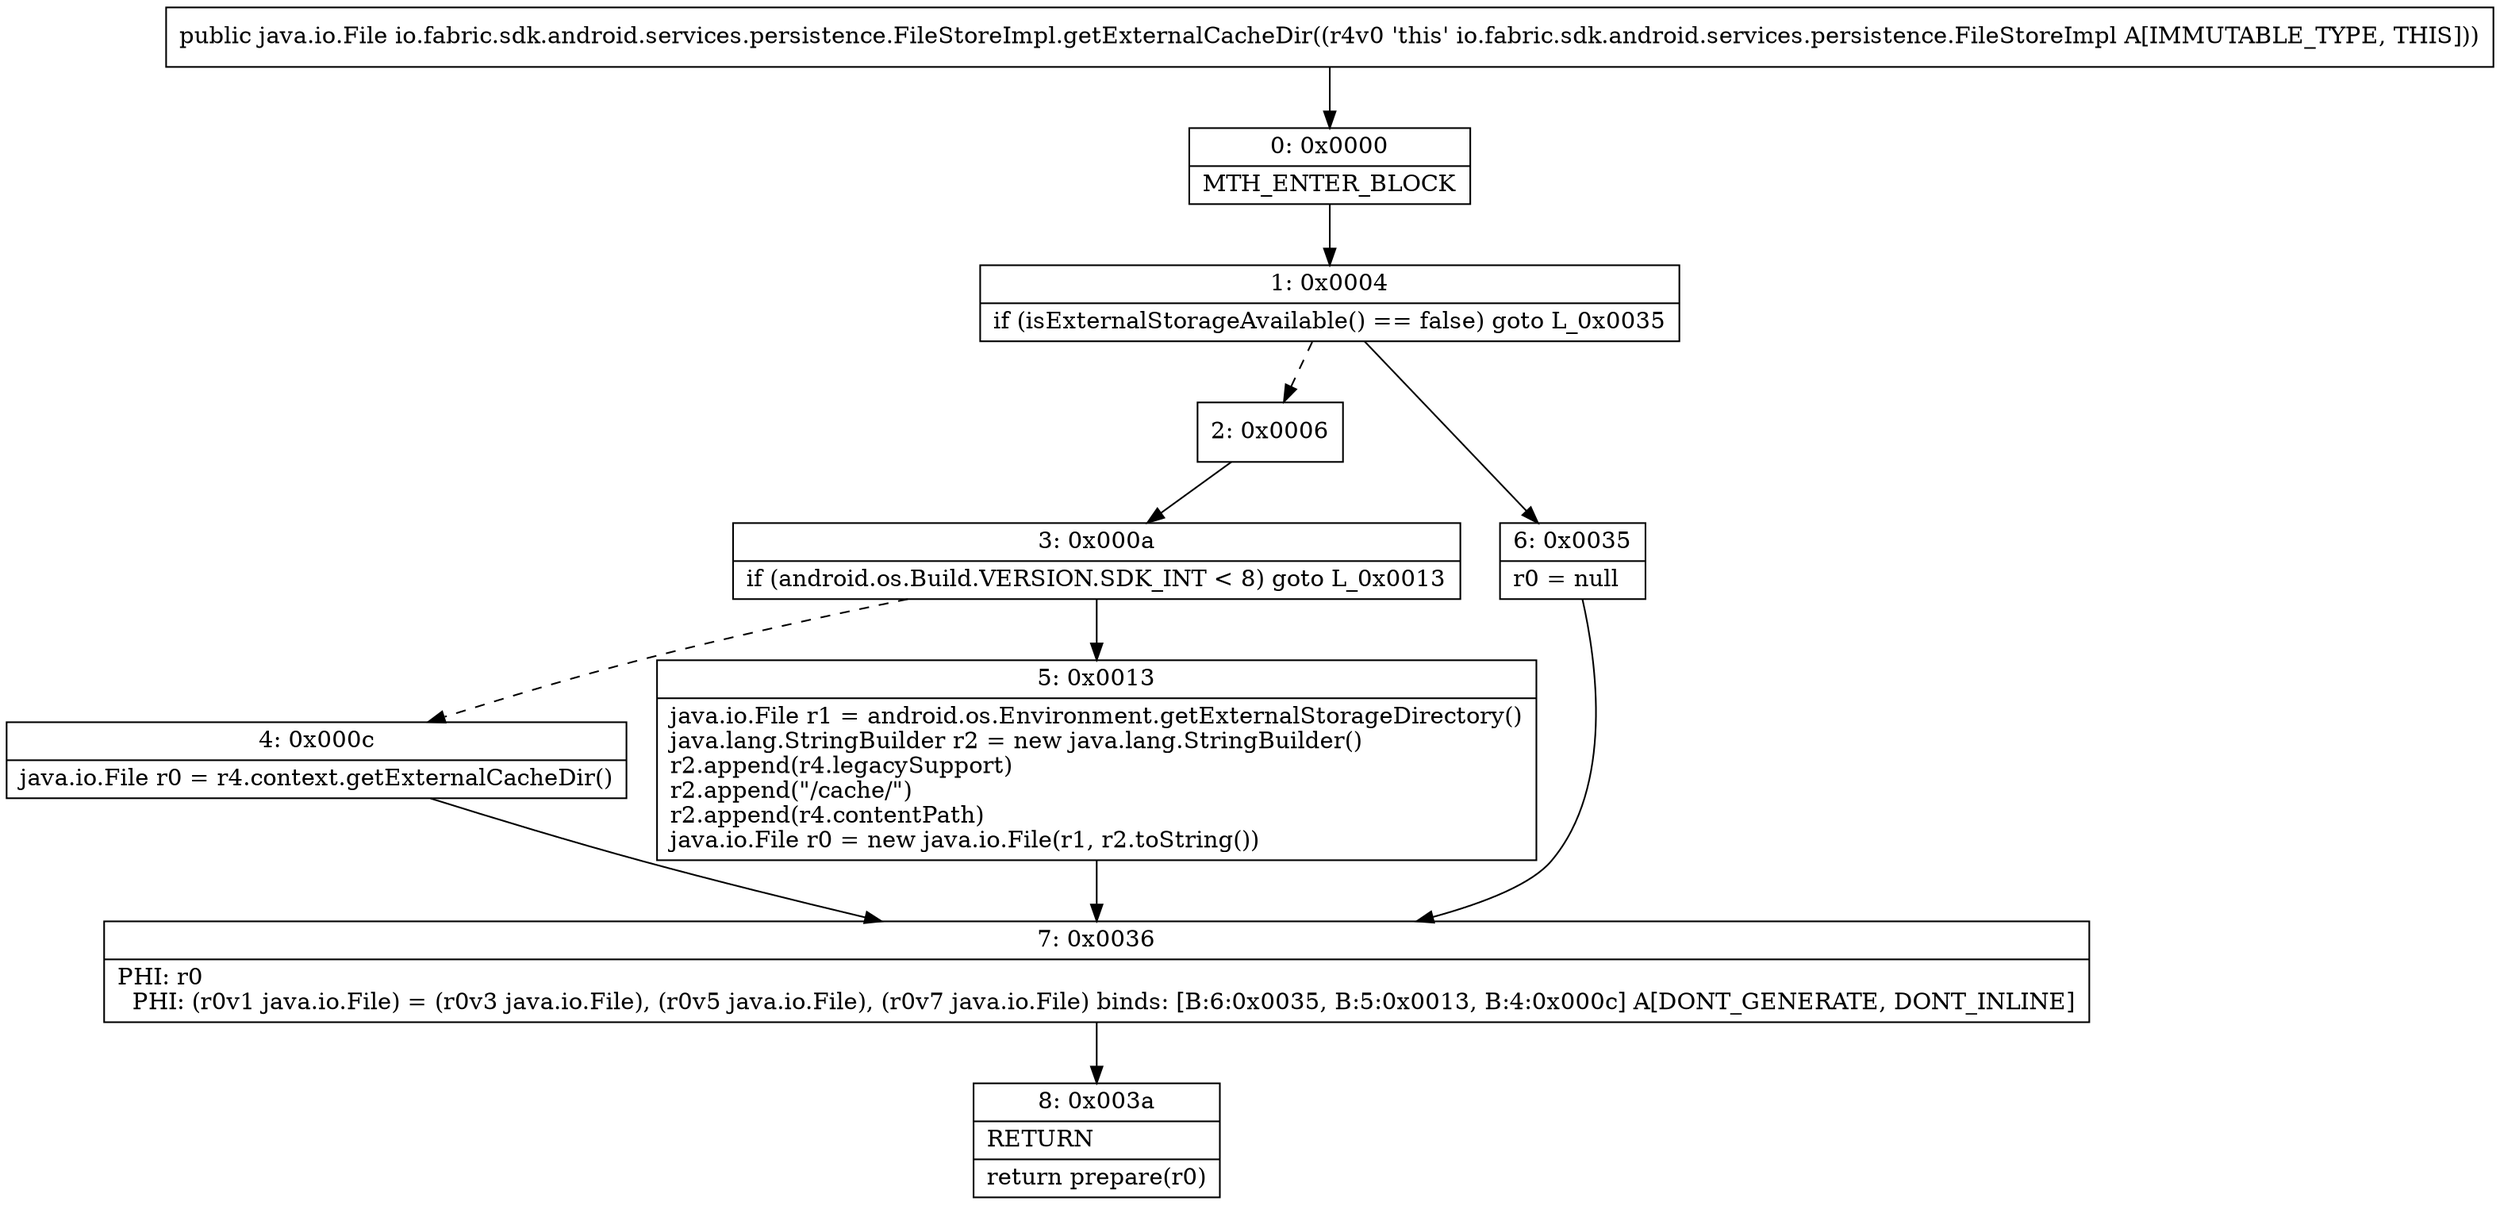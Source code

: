 digraph "CFG forio.fabric.sdk.android.services.persistence.FileStoreImpl.getExternalCacheDir()Ljava\/io\/File;" {
Node_0 [shape=record,label="{0\:\ 0x0000|MTH_ENTER_BLOCK\l}"];
Node_1 [shape=record,label="{1\:\ 0x0004|if (isExternalStorageAvailable() == false) goto L_0x0035\l}"];
Node_2 [shape=record,label="{2\:\ 0x0006}"];
Node_3 [shape=record,label="{3\:\ 0x000a|if (android.os.Build.VERSION.SDK_INT \< 8) goto L_0x0013\l}"];
Node_4 [shape=record,label="{4\:\ 0x000c|java.io.File r0 = r4.context.getExternalCacheDir()\l}"];
Node_5 [shape=record,label="{5\:\ 0x0013|java.io.File r1 = android.os.Environment.getExternalStorageDirectory()\ljava.lang.StringBuilder r2 = new java.lang.StringBuilder()\lr2.append(r4.legacySupport)\lr2.append(\"\/cache\/\")\lr2.append(r4.contentPath)\ljava.io.File r0 = new java.io.File(r1, r2.toString())\l}"];
Node_6 [shape=record,label="{6\:\ 0x0035|r0 = null\l}"];
Node_7 [shape=record,label="{7\:\ 0x0036|PHI: r0 \l  PHI: (r0v1 java.io.File) = (r0v3 java.io.File), (r0v5 java.io.File), (r0v7 java.io.File) binds: [B:6:0x0035, B:5:0x0013, B:4:0x000c] A[DONT_GENERATE, DONT_INLINE]\l}"];
Node_8 [shape=record,label="{8\:\ 0x003a|RETURN\l|return prepare(r0)\l}"];
MethodNode[shape=record,label="{public java.io.File io.fabric.sdk.android.services.persistence.FileStoreImpl.getExternalCacheDir((r4v0 'this' io.fabric.sdk.android.services.persistence.FileStoreImpl A[IMMUTABLE_TYPE, THIS])) }"];
MethodNode -> Node_0;
Node_0 -> Node_1;
Node_1 -> Node_2[style=dashed];
Node_1 -> Node_6;
Node_2 -> Node_3;
Node_3 -> Node_4[style=dashed];
Node_3 -> Node_5;
Node_4 -> Node_7;
Node_5 -> Node_7;
Node_6 -> Node_7;
Node_7 -> Node_8;
}

